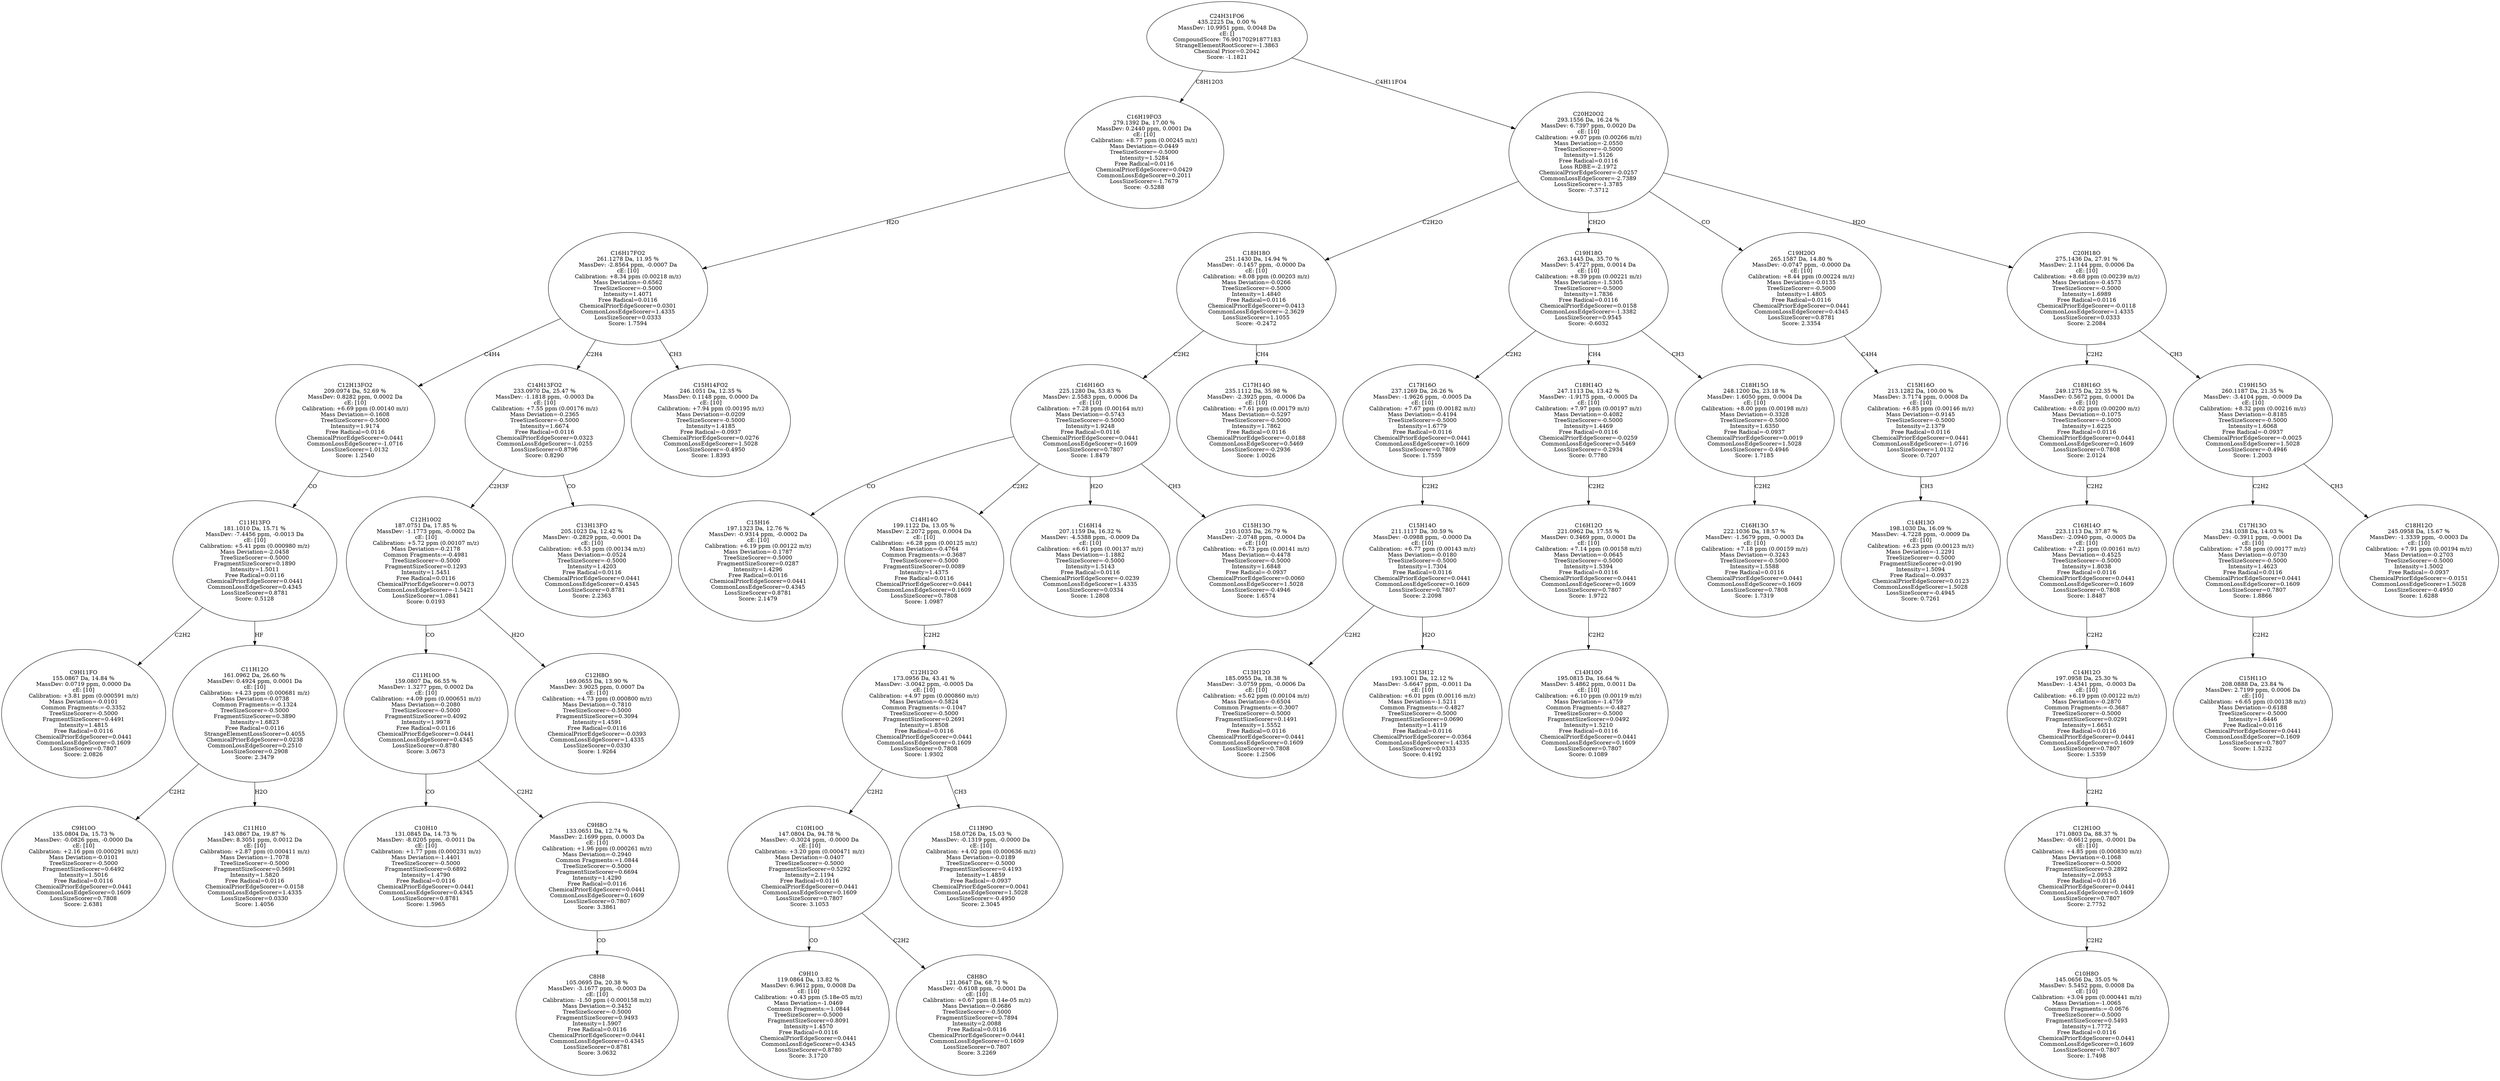 strict digraph {
v1 [label="C9H11FO\n155.0867 Da, 14.84 %\nMassDev: 0.0719 ppm, 0.0000 Da\ncE: [10]\nCalibration: +3.81 ppm (0.000591 m/z)\nMass Deviation=-0.0101\nCommon Fragments:=-0.3352\nTreeSizeScorer=-0.5000\nFragmentSizeScorer=0.4491\nIntensity=1.4815\nFree Radical=0.0116\nChemicalPriorEdgeScorer=0.0441\nCommonLossEdgeScorer=0.1609\nLossSizeScorer=0.7807\nScore: 2.0826"];
v2 [label="C9H10O\n135.0804 Da, 15.73 %\nMassDev: -0.0826 ppm, -0.0000 Da\ncE: [10]\nCalibration: +2.16 ppm (0.000291 m/z)\nMass Deviation=-0.0101\nTreeSizeScorer=-0.5000\nFragmentSizeScorer=0.6492\nIntensity=1.5016\nFree Radical=0.0116\nChemicalPriorEdgeScorer=0.0441\nCommonLossEdgeScorer=0.1609\nLossSizeScorer=0.7808\nScore: 2.6381"];
v3 [label="C11H10\n143.0867 Da, 19.87 %\nMassDev: 8.3051 ppm, 0.0012 Da\ncE: [10]\nCalibration: +2.87 ppm (0.000411 m/z)\nMass Deviation=-1.7078\nTreeSizeScorer=-0.5000\nFragmentSizeScorer=0.5691\nIntensity=1.5820\nFree Radical=0.0116\nChemicalPriorEdgeScorer=-0.0158\nCommonLossEdgeScorer=1.4335\nLossSizeScorer=0.0330\nScore: 1.4056"];
v4 [label="C11H12O\n161.0962 Da, 26.60 %\nMassDev: 0.4924 ppm, 0.0001 Da\ncE: [10]\nCalibration: +4.23 ppm (0.000681 m/z)\nMass Deviation=-0.0738\nCommon Fragments:=-0.1324\nTreeSizeScorer=-0.5000\nFragmentSizeScorer=0.3890\nIntensity=1.6823\nFree Radical=0.0116\nStrangeElementLossScorer=0.4055\nChemicalPriorEdgeScorer=0.0238\nCommonLossEdgeScorer=0.2510\nLossSizeScorer=0.2908\nScore: 2.3479"];
v5 [label="C11H13FO\n181.1010 Da, 15.71 %\nMassDev: -7.4456 ppm, -0.0013 Da\ncE: [10]\nCalibration: +5.41 ppm (0.000980 m/z)\nMass Deviation=-2.0458\nTreeSizeScorer=-0.5000\nFragmentSizeScorer=0.1890\nIntensity=1.5011\nFree Radical=0.0116\nChemicalPriorEdgeScorer=0.0441\nCommonLossEdgeScorer=0.4345\nLossSizeScorer=0.8781\nScore: 0.5128"];
v6 [label="C12H13FO2\n209.0974 Da, 52.69 %\nMassDev: 0.8282 ppm, 0.0002 Da\ncE: [10]\nCalibration: +6.69 ppm (0.00140 m/z)\nMass Deviation=-0.1608\nTreeSizeScorer=-0.5000\nIntensity=1.9174\nFree Radical=0.0116\nChemicalPriorEdgeScorer=0.0441\nCommonLossEdgeScorer=-1.0716\nLossSizeScorer=1.0132\nScore: 1.2540"];
v7 [label="C10H10\n131.0845 Da, 14.73 %\nMassDev: -8.0205 ppm, -0.0011 Da\ncE: [10]\nCalibration: +1.77 ppm (0.000231 m/z)\nMass Deviation=-1.4401\nTreeSizeScorer=-0.5000\nFragmentSizeScorer=0.6892\nIntensity=1.4790\nFree Radical=0.0116\nChemicalPriorEdgeScorer=0.0441\nCommonLossEdgeScorer=0.4345\nLossSizeScorer=0.8781\nScore: 1.5965"];
v8 [label="C8H8\n105.0695 Da, 20.38 %\nMassDev: -3.1677 ppm, -0.0003 Da\ncE: [10]\nCalibration: -1.50 ppm (-0.000158 m/z)\nMass Deviation=-0.3452\nTreeSizeScorer=-0.5000\nFragmentSizeScorer=0.9493\nIntensity=1.5907\nFree Radical=0.0116\nChemicalPriorEdgeScorer=0.0441\nCommonLossEdgeScorer=0.4345\nLossSizeScorer=0.8781\nScore: 3.0632"];
v9 [label="C9H8O\n133.0651 Da, 12.74 %\nMassDev: 2.1699 ppm, 0.0003 Da\ncE: [10]\nCalibration: +1.96 ppm (0.000261 m/z)\nMass Deviation=-0.2940\nCommon Fragments:=1.0844\nTreeSizeScorer=-0.5000\nFragmentSizeScorer=0.6694\nIntensity=1.4290\nFree Radical=0.0116\nChemicalPriorEdgeScorer=0.0441\nCommonLossEdgeScorer=0.1609\nLossSizeScorer=0.7807\nScore: 3.3861"];
v10 [label="C11H10O\n159.0807 Da, 66.55 %\nMassDev: 1.3277 ppm, 0.0002 Da\ncE: [10]\nCalibration: +4.09 ppm (0.000651 m/z)\nMass Deviation=-0.2080\nTreeSizeScorer=-0.5000\nFragmentSizeScorer=0.4092\nIntensity=1.9978\nFree Radical=0.0116\nChemicalPriorEdgeScorer=0.0441\nCommonLossEdgeScorer=0.4345\nLossSizeScorer=0.8780\nScore: 3.0673"];
v11 [label="C12H8O\n169.0655 Da, 13.90 %\nMassDev: 3.9025 ppm, 0.0007 Da\ncE: [10]\nCalibration: +4.73 ppm (0.000800 m/z)\nMass Deviation=-0.7810\nTreeSizeScorer=-0.5000\nFragmentSizeScorer=0.3094\nIntensity=1.4591\nFree Radical=0.0116\nChemicalPriorEdgeScorer=-0.0393\nCommonLossEdgeScorer=1.4335\nLossSizeScorer=0.0330\nScore: 1.9264"];
v12 [label="C12H10O2\n187.0751 Da, 17.85 %\nMassDev: -1.1773 ppm, -0.0002 Da\ncE: [10]\nCalibration: +5.72 ppm (0.00107 m/z)\nMass Deviation=-0.2178\nCommon Fragments:=-0.4981\nTreeSizeScorer=-0.5000\nFragmentSizeScorer=0.1293\nIntensity=1.5451\nFree Radical=0.0116\nChemicalPriorEdgeScorer=0.0073\nCommonLossEdgeScorer=-1.5421\nLossSizeScorer=1.0841\nScore: 0.0193"];
v13 [label="C13H13FO\n205.1023 Da, 12.42 %\nMassDev: -0.2829 ppm, -0.0001 Da\ncE: [10]\nCalibration: +6.53 ppm (0.00134 m/z)\nMass Deviation=-0.0524\nTreeSizeScorer=-0.5000\nIntensity=1.4203\nFree Radical=0.0116\nChemicalPriorEdgeScorer=0.0441\nCommonLossEdgeScorer=0.4345\nLossSizeScorer=0.8781\nScore: 2.2363"];
v14 [label="C14H13FO2\n233.0970 Da, 25.47 %\nMassDev: -1.1818 ppm, -0.0003 Da\ncE: [10]\nCalibration: +7.55 ppm (0.00176 m/z)\nMass Deviation=-0.2365\nTreeSizeScorer=-0.5000\nIntensity=1.6674\nFree Radical=0.0116\nChemicalPriorEdgeScorer=0.0323\nCommonLossEdgeScorer=-1.0255\nLossSizeScorer=0.8796\nScore: 0.8290"];
v15 [label="C15H14FO2\n246.1051 Da, 12.35 %\nMassDev: 0.1148 ppm, 0.0000 Da\ncE: [10]\nCalibration: +7.94 ppm (0.00195 m/z)\nMass Deviation=-0.0209\nTreeSizeScorer=-0.5000\nIntensity=1.4185\nFree Radical=-0.0937\nChemicalPriorEdgeScorer=0.0276\nCommonLossEdgeScorer=1.5028\nLossSizeScorer=-0.4950\nScore: 1.8393"];
v16 [label="C16H17FO2\n261.1278 Da, 11.95 %\nMassDev: -2.8564 ppm, -0.0007 Da\ncE: [10]\nCalibration: +8.34 ppm (0.00218 m/z)\nMass Deviation=-0.6562\nTreeSizeScorer=-0.5000\nIntensity=1.4071\nFree Radical=0.0116\nChemicalPriorEdgeScorer=0.0301\nCommonLossEdgeScorer=1.4335\nLossSizeScorer=0.0333\nScore: 1.7594"];
v17 [label="C16H19FO3\n279.1392 Da, 17.00 %\nMassDev: 0.2440 ppm, 0.0001 Da\ncE: [10]\nCalibration: +8.77 ppm (0.00245 m/z)\nMass Deviation=-0.0449\nTreeSizeScorer=-0.5000\nIntensity=1.5284\nFree Radical=0.0116\nChemicalPriorEdgeScorer=0.0429\nCommonLossEdgeScorer=0.2011\nLossSizeScorer=-1.7679\nScore: -0.5288"];
v18 [label="C15H16\n197.1323 Da, 12.76 %\nMassDev: -0.9314 ppm, -0.0002 Da\ncE: [10]\nCalibration: +6.19 ppm (0.00122 m/z)\nMass Deviation=-0.1787\nTreeSizeScorer=-0.5000\nFragmentSizeScorer=0.0287\nIntensity=1.4296\nFree Radical=0.0116\nChemicalPriorEdgeScorer=0.0441\nCommonLossEdgeScorer=0.4345\nLossSizeScorer=0.8781\nScore: 2.1479"];
v19 [label="C9H10\n119.0864 Da, 13.82 %\nMassDev: 6.9612 ppm, 0.0008 Da\ncE: [10]\nCalibration: +0.43 ppm (5.18e-05 m/z)\nMass Deviation=-1.0469\nCommon Fragments:=1.0844\nTreeSizeScorer=-0.5000\nFragmentSizeScorer=0.8091\nIntensity=1.4570\nFree Radical=0.0116\nChemicalPriorEdgeScorer=0.0441\nCommonLossEdgeScorer=0.4345\nLossSizeScorer=0.8780\nScore: 3.1720"];
v20 [label="C8H8O\n121.0647 Da, 68.71 %\nMassDev: -0.6108 ppm, -0.0001 Da\ncE: [10]\nCalibration: +0.67 ppm (8.14e-05 m/z)\nMass Deviation=-0.0686\nTreeSizeScorer=-0.5000\nFragmentSizeScorer=0.7894\nIntensity=2.0088\nFree Radical=0.0116\nChemicalPriorEdgeScorer=0.0441\nCommonLossEdgeScorer=0.1609\nLossSizeScorer=0.7807\nScore: 3.2269"];
v21 [label="C10H10O\n147.0804 Da, 94.78 %\nMassDev: -0.3024 ppm, -0.0000 Da\ncE: [10]\nCalibration: +3.20 ppm (0.000471 m/z)\nMass Deviation=-0.0407\nTreeSizeScorer=-0.5000\nFragmentSizeScorer=0.5292\nIntensity=2.1194\nFree Radical=0.0116\nChemicalPriorEdgeScorer=0.0441\nCommonLossEdgeScorer=0.1609\nLossSizeScorer=0.7807\nScore: 3.1053"];
v22 [label="C11H9O\n158.0726 Da, 15.03 %\nMassDev: -0.1319 ppm, -0.0000 Da\ncE: [10]\nCalibration: +4.02 ppm (0.000636 m/z)\nMass Deviation=-0.0189\nTreeSizeScorer=-0.5000\nFragmentSizeScorer=0.4193\nIntensity=1.4859\nFree Radical=-0.0937\nChemicalPriorEdgeScorer=0.0041\nCommonLossEdgeScorer=1.5028\nLossSizeScorer=-0.4950\nScore: 2.3045"];
v23 [label="C12H12O\n173.0956 Da, 43.41 %\nMassDev: -3.0042 ppm, -0.0005 Da\ncE: [10]\nCalibration: +4.97 ppm (0.000860 m/z)\nMass Deviation=-0.5824\nCommon Fragments:=-0.1047\nTreeSizeScorer=-0.5000\nFragmentSizeScorer=0.2691\nIntensity=1.8508\nFree Radical=0.0116\nChemicalPriorEdgeScorer=0.0441\nCommonLossEdgeScorer=0.1609\nLossSizeScorer=0.7808\nScore: 1.9302"];
v24 [label="C14H14O\n199.1122 Da, 13.05 %\nMassDev: 2.2072 ppm, 0.0004 Da\ncE: [10]\nCalibration: +6.28 ppm (0.00125 m/z)\nMass Deviation=-0.4764\nCommon Fragments:=-0.3687\nTreeSizeScorer=-0.5000\nFragmentSizeScorer=0.0089\nIntensity=1.4375\nFree Radical=0.0116\nChemicalPriorEdgeScorer=0.0441\nCommonLossEdgeScorer=0.1609\nLossSizeScorer=0.7808\nScore: 1.0987"];
v25 [label="C16H14\n207.1159 Da, 16.32 %\nMassDev: -4.5388 ppm, -0.0009 Da\ncE: [10]\nCalibration: +6.61 ppm (0.00137 m/z)\nMass Deviation=-1.1882\nTreeSizeScorer=-0.5000\nIntensity=1.5143\nFree Radical=0.0116\nChemicalPriorEdgeScorer=-0.0239\nCommonLossEdgeScorer=1.4335\nLossSizeScorer=0.0334\nScore: 1.2808"];
v26 [label="C15H13O\n210.1035 Da, 26.79 %\nMassDev: -2.0748 ppm, -0.0004 Da\ncE: [10]\nCalibration: +6.73 ppm (0.00141 m/z)\nMass Deviation=-0.4478\nTreeSizeScorer=-0.5000\nIntensity=1.6848\nFree Radical=-0.0937\nChemicalPriorEdgeScorer=0.0060\nCommonLossEdgeScorer=1.5028\nLossSizeScorer=-0.4946\nScore: 1.6574"];
v27 [label="C16H16O\n225.1280 Da, 53.83 %\nMassDev: 2.5583 ppm, 0.0006 Da\ncE: [10]\nCalibration: +7.28 ppm (0.00164 m/z)\nMass Deviation=-0.5743\nTreeSizeScorer=-0.5000\nIntensity=1.9248\nFree Radical=0.0116\nChemicalPriorEdgeScorer=0.0441\nCommonLossEdgeScorer=0.1609\nLossSizeScorer=0.7807\nScore: 1.8479"];
v28 [label="C17H14O\n235.1112 Da, 35.98 %\nMassDev: -2.3925 ppm, -0.0006 Da\ncE: [10]\nCalibration: +7.61 ppm (0.00179 m/z)\nMass Deviation=-0.5297\nTreeSizeScorer=-0.5000\nIntensity=1.7862\nFree Radical=0.0116\nChemicalPriorEdgeScorer=-0.0188\nCommonLossEdgeScorer=0.5469\nLossSizeScorer=-0.2936\nScore: 1.0026"];
v29 [label="C18H18O\n251.1430 Da, 14.94 %\nMassDev: -0.1457 ppm, -0.0000 Da\ncE: [10]\nCalibration: +8.08 ppm (0.00203 m/z)\nMass Deviation=-0.0266\nTreeSizeScorer=-0.5000\nIntensity=1.4840\nFree Radical=0.0116\nChemicalPriorEdgeScorer=0.0413\nCommonLossEdgeScorer=-2.3629\nLossSizeScorer=1.1055\nScore: -0.2472"];
v30 [label="C13H12O\n185.0955 Da, 18.38 %\nMassDev: -3.0759 ppm, -0.0006 Da\ncE: [10]\nCalibration: +5.62 ppm (0.00104 m/z)\nMass Deviation=-0.6504\nCommon Fragments:=-0.3007\nTreeSizeScorer=-0.5000\nFragmentSizeScorer=0.1491\nIntensity=1.5552\nFree Radical=0.0116\nChemicalPriorEdgeScorer=0.0441\nCommonLossEdgeScorer=0.1609\nLossSizeScorer=0.7808\nScore: 1.2506"];
v31 [label="C15H12\n193.1001 Da, 12.12 %\nMassDev: -5.6647 ppm, -0.0011 Da\ncE: [10]\nCalibration: +6.01 ppm (0.00116 m/z)\nMass Deviation=-1.5211\nCommon Fragments:=-0.4827\nTreeSizeScorer=-0.5000\nFragmentSizeScorer=0.0690\nIntensity=1.4119\nFree Radical=0.0116\nChemicalPriorEdgeScorer=-0.0364\nCommonLossEdgeScorer=1.4335\nLossSizeScorer=0.0333\nScore: 0.4192"];
v32 [label="C15H14O\n211.1117 Da, 30.59 %\nMassDev: -0.0988 ppm, -0.0000 Da\ncE: [10]\nCalibration: +6.77 ppm (0.00143 m/z)\nMass Deviation=-0.0180\nTreeSizeScorer=-0.5000\nIntensity=1.7304\nFree Radical=0.0116\nChemicalPriorEdgeScorer=0.0441\nCommonLossEdgeScorer=0.1609\nLossSizeScorer=0.7807\nScore: 2.2098"];
v33 [label="C17H16O\n237.1269 Da, 26.26 %\nMassDev: -1.9626 ppm, -0.0005 Da\ncE: [10]\nCalibration: +7.67 ppm (0.00182 m/z)\nMass Deviation=-0.4194\nTreeSizeScorer=-0.5000\nIntensity=1.6779\nFree Radical=0.0116\nChemicalPriorEdgeScorer=0.0441\nCommonLossEdgeScorer=0.1609\nLossSizeScorer=0.7809\nScore: 1.7559"];
v34 [label="C14H10O\n195.0815 Da, 16.64 %\nMassDev: 5.4862 ppm, 0.0011 Da\ncE: [10]\nCalibration: +6.10 ppm (0.00119 m/z)\nMass Deviation=-1.4759\nCommon Fragments:=-0.4827\nTreeSizeScorer=-0.5000\nFragmentSizeScorer=0.0492\nIntensity=1.5210\nFree Radical=0.0116\nChemicalPriorEdgeScorer=0.0441\nCommonLossEdgeScorer=0.1609\nLossSizeScorer=0.7807\nScore: 0.1089"];
v35 [label="C16H12O\n221.0962 Da, 17.55 %\nMassDev: 0.3469 ppm, 0.0001 Da\ncE: [10]\nCalibration: +7.14 ppm (0.00158 m/z)\nMass Deviation=-0.0645\nTreeSizeScorer=-0.5000\nIntensity=1.5394\nFree Radical=0.0116\nChemicalPriorEdgeScorer=0.0441\nCommonLossEdgeScorer=0.1609\nLossSizeScorer=0.7807\nScore: 1.9722"];
v36 [label="C18H14O\n247.1113 Da, 13.42 %\nMassDev: -1.9175 ppm, -0.0005 Da\ncE: [10]\nCalibration: +7.97 ppm (0.00197 m/z)\nMass Deviation=-0.4082\nTreeSizeScorer=-0.5000\nIntensity=1.4469\nFree Radical=0.0116\nChemicalPriorEdgeScorer=-0.0259\nCommonLossEdgeScorer=0.5469\nLossSizeScorer=-0.2934\nScore: 0.7780"];
v37 [label="C16H13O\n222.1036 Da, 18.57 %\nMassDev: -1.5679 ppm, -0.0003 Da\ncE: [10]\nCalibration: +7.18 ppm (0.00159 m/z)\nMass Deviation=-0.3243\nTreeSizeScorer=-0.5000\nIntensity=1.5588\nFree Radical=0.0116\nChemicalPriorEdgeScorer=0.0441\nCommonLossEdgeScorer=0.1609\nLossSizeScorer=0.7808\nScore: 1.7319"];
v38 [label="C18H15O\n248.1200 Da, 23.18 %\nMassDev: 1.6050 ppm, 0.0004 Da\ncE: [10]\nCalibration: +8.00 ppm (0.00198 m/z)\nMass Deviation=-0.3328\nTreeSizeScorer=-0.5000\nIntensity=1.6350\nFree Radical=-0.0937\nChemicalPriorEdgeScorer=0.0019\nCommonLossEdgeScorer=1.5028\nLossSizeScorer=-0.4946\nScore: 1.7185"];
v39 [label="C19H18O\n263.1445 Da, 35.70 %\nMassDev: 5.4727 ppm, 0.0014 Da\ncE: [10]\nCalibration: +8.39 ppm (0.00221 m/z)\nMass Deviation=-1.5305\nTreeSizeScorer=-0.5000\nIntensity=1.7836\nFree Radical=0.0116\nChemicalPriorEdgeScorer=0.0158\nCommonLossEdgeScorer=-1.3382\nLossSizeScorer=0.9545\nScore: -0.6032"];
v40 [label="C14H13O\n198.1030 Da, 16.09 %\nMassDev: -4.7228 ppm, -0.0009 Da\ncE: [10]\nCalibration: +6.23 ppm (0.00123 m/z)\nMass Deviation=-1.2291\nTreeSizeScorer=-0.5000\nFragmentSizeScorer=0.0190\nIntensity=1.5094\nFree Radical=-0.0937\nChemicalPriorEdgeScorer=0.0123\nCommonLossEdgeScorer=1.5028\nLossSizeScorer=-0.4945\nScore: 0.7261"];
v41 [label="C15H16O\n213.1282 Da, 100.00 %\nMassDev: 3.7174 ppm, 0.0008 Da\ncE: [10]\nCalibration: +6.85 ppm (0.00146 m/z)\nMass Deviation=-0.9145\nTreeSizeScorer=-0.5000\nIntensity=2.1379\nFree Radical=0.0116\nChemicalPriorEdgeScorer=0.0441\nCommonLossEdgeScorer=-1.0716\nLossSizeScorer=1.0132\nScore: 0.7207"];
v42 [label="C19H20O\n265.1587 Da, 14.80 %\nMassDev: -0.0747 ppm, -0.0000 Da\ncE: [10]\nCalibration: +8.44 ppm (0.00224 m/z)\nMass Deviation=-0.0135\nTreeSizeScorer=-0.5000\nIntensity=1.4805\nFree Radical=0.0116\nChemicalPriorEdgeScorer=0.0441\nCommonLossEdgeScorer=0.4345\nLossSizeScorer=0.8781\nScore: 2.3354"];
v43 [label="C10H8O\n145.0656 Da, 35.05 %\nMassDev: 5.5452 ppm, 0.0008 Da\ncE: [10]\nCalibration: +3.04 ppm (0.000441 m/z)\nMass Deviation=-1.0065\nCommon Fragments:=-0.0676\nTreeSizeScorer=-0.5000\nFragmentSizeScorer=0.5493\nIntensity=1.7772\nFree Radical=0.0116\nChemicalPriorEdgeScorer=0.0441\nCommonLossEdgeScorer=0.1609\nLossSizeScorer=0.7807\nScore: 1.7498"];
v44 [label="C12H10O\n171.0803 Da, 88.37 %\nMassDev: -0.6612 ppm, -0.0001 Da\ncE: [10]\nCalibration: +4.85 ppm (0.000830 m/z)\nMass Deviation=-0.1068\nTreeSizeScorer=-0.5000\nFragmentSizeScorer=0.2892\nIntensity=2.0953\nFree Radical=0.0116\nChemicalPriorEdgeScorer=0.0441\nCommonLossEdgeScorer=0.1609\nLossSizeScorer=0.7807\nScore: 2.7752"];
v45 [label="C14H12O\n197.0958 Da, 25.30 %\nMassDev: -1.4341 ppm, -0.0003 Da\ncE: [10]\nCalibration: +6.19 ppm (0.00122 m/z)\nMass Deviation=-0.2870\nCommon Fragments:=-0.3687\nTreeSizeScorer=-0.5000\nFragmentSizeScorer=0.0291\nIntensity=1.6651\nFree Radical=0.0116\nChemicalPriorEdgeScorer=0.0441\nCommonLossEdgeScorer=0.1609\nLossSizeScorer=0.7807\nScore: 1.5359"];
v46 [label="C16H14O\n223.1113 Da, 37.87 %\nMassDev: -2.0940 ppm, -0.0005 Da\ncE: [10]\nCalibration: +7.21 ppm (0.00161 m/z)\nMass Deviation=-0.4525\nTreeSizeScorer=-0.5000\nIntensity=1.8038\nFree Radical=0.0116\nChemicalPriorEdgeScorer=0.0441\nCommonLossEdgeScorer=0.1609\nLossSizeScorer=0.7808\nScore: 1.8487"];
v47 [label="C18H16O\n249.1275 Da, 22.35 %\nMassDev: 0.5672 ppm, 0.0001 Da\ncE: [10]\nCalibration: +8.02 ppm (0.00200 m/z)\nMass Deviation=-0.1075\nTreeSizeScorer=-0.5000\nIntensity=1.6225\nFree Radical=0.0116\nChemicalPriorEdgeScorer=0.0441\nCommonLossEdgeScorer=0.1609\nLossSizeScorer=0.7808\nScore: 2.0124"];
v48 [label="C15H11O\n208.0888 Da, 23.84 %\nMassDev: 2.7199 ppm, 0.0006 Da\ncE: [10]\nCalibration: +6.65 ppm (0.00138 m/z)\nMass Deviation=-0.6188\nTreeSizeScorer=-0.5000\nIntensity=1.6446\nFree Radical=0.0116\nChemicalPriorEdgeScorer=0.0441\nCommonLossEdgeScorer=0.1609\nLossSizeScorer=0.7807\nScore: 1.5232"];
v49 [label="C17H13O\n234.1038 Da, 14.03 %\nMassDev: -0.3911 ppm, -0.0001 Da\ncE: [10]\nCalibration: +7.58 ppm (0.00177 m/z)\nMass Deviation=-0.0730\nTreeSizeScorer=-0.5000\nIntensity=1.4623\nFree Radical=0.0116\nChemicalPriorEdgeScorer=0.0441\nCommonLossEdgeScorer=0.1609\nLossSizeScorer=0.7807\nScore: 1.8866"];
v50 [label="C18H12O\n245.0958 Da, 15.67 %\nMassDev: -1.3339 ppm, -0.0003 Da\ncE: [10]\nCalibration: +7.91 ppm (0.00194 m/z)\nMass Deviation=-0.2703\nTreeSizeScorer=-0.5000\nIntensity=1.5002\nFree Radical=-0.0937\nChemicalPriorEdgeScorer=-0.0151\nCommonLossEdgeScorer=1.5028\nLossSizeScorer=-0.4950\nScore: 1.6288"];
v51 [label="C19H15O\n260.1187 Da, 21.35 %\nMassDev: -3.4104 ppm, -0.0009 Da\ncE: [10]\nCalibration: +8.32 ppm (0.00216 m/z)\nMass Deviation=-0.8185\nTreeSizeScorer=-0.5000\nIntensity=1.6068\nFree Radical=-0.0937\nChemicalPriorEdgeScorer=-0.0025\nCommonLossEdgeScorer=1.5028\nLossSizeScorer=-0.4946\nScore: 1.2003"];
v52 [label="C20H18O\n275.1436 Da, 27.91 %\nMassDev: 2.1144 ppm, 0.0006 Da\ncE: [10]\nCalibration: +8.68 ppm (0.00239 m/z)\nMass Deviation=-0.4573\nTreeSizeScorer=-0.5000\nIntensity=1.6989\nFree Radical=0.0116\nChemicalPriorEdgeScorer=-0.0118\nCommonLossEdgeScorer=1.4335\nLossSizeScorer=0.0333\nScore: 2.2084"];
v53 [label="C20H20O2\n293.1556 Da, 16.24 %\nMassDev: 6.7397 ppm, 0.0020 Da\ncE: [10]\nCalibration: +9.07 ppm (0.00266 m/z)\nMass Deviation=-2.0550\nTreeSizeScorer=-0.5000\nIntensity=1.5126\nFree Radical=0.0116\nLoss RDBE=-2.1972\nChemicalPriorEdgeScorer=-0.0257\nCommonLossEdgeScorer=-2.7389\nLossSizeScorer=-1.3785\nScore: -7.3712"];
v54 [label="C24H31FO6\n435.2225 Da, 0.00 %\nMassDev: 10.9951 ppm, 0.0048 Da\ncE: []\nCompoundScore: 76.90170291877183\nStrangeElementRootScorer=-1.3863\nChemical Prior=0.2042\nScore: -1.1821"];
v5 -> v1 [label="C2H2"];
v4 -> v2 [label="C2H2"];
v4 -> v3 [label="H2O"];
v5 -> v4 [label="HF"];
v6 -> v5 [label="CO"];
v16 -> v6 [label="C4H4"];
v10 -> v7 [label="CO"];
v9 -> v8 [label="CO"];
v10 -> v9 [label="C2H2"];
v12 -> v10 [label="CO"];
v12 -> v11 [label="H2O"];
v14 -> v12 [label="C2H3F"];
v14 -> v13 [label="CO"];
v16 -> v14 [label="C2H4"];
v16 -> v15 [label="CH3"];
v17 -> v16 [label="H2O"];
v54 -> v17 [label="C8H12O3"];
v27 -> v18 [label="CO"];
v21 -> v19 [label="CO"];
v21 -> v20 [label="C2H2"];
v23 -> v21 [label="C2H2"];
v23 -> v22 [label="CH3"];
v24 -> v23 [label="C2H2"];
v27 -> v24 [label="C2H2"];
v27 -> v25 [label="H2O"];
v27 -> v26 [label="CH3"];
v29 -> v27 [label="C2H2"];
v29 -> v28 [label="CH4"];
v53 -> v29 [label="C2H2O"];
v32 -> v30 [label="C2H2"];
v32 -> v31 [label="H2O"];
v33 -> v32 [label="C2H2"];
v39 -> v33 [label="C2H2"];
v35 -> v34 [label="C2H2"];
v36 -> v35 [label="C2H2"];
v39 -> v36 [label="CH4"];
v38 -> v37 [label="C2H2"];
v39 -> v38 [label="CH3"];
v53 -> v39 [label="CH2O"];
v41 -> v40 [label="CH3"];
v42 -> v41 [label="C4H4"];
v53 -> v42 [label="CO"];
v44 -> v43 [label="C2H2"];
v45 -> v44 [label="C2H2"];
v46 -> v45 [label="C2H2"];
v47 -> v46 [label="C2H2"];
v52 -> v47 [label="C2H2"];
v49 -> v48 [label="C2H2"];
v51 -> v49 [label="C2H2"];
v51 -> v50 [label="CH3"];
v52 -> v51 [label="CH3"];
v53 -> v52 [label="H2O"];
v54 -> v53 [label="C4H11FO4"];
}